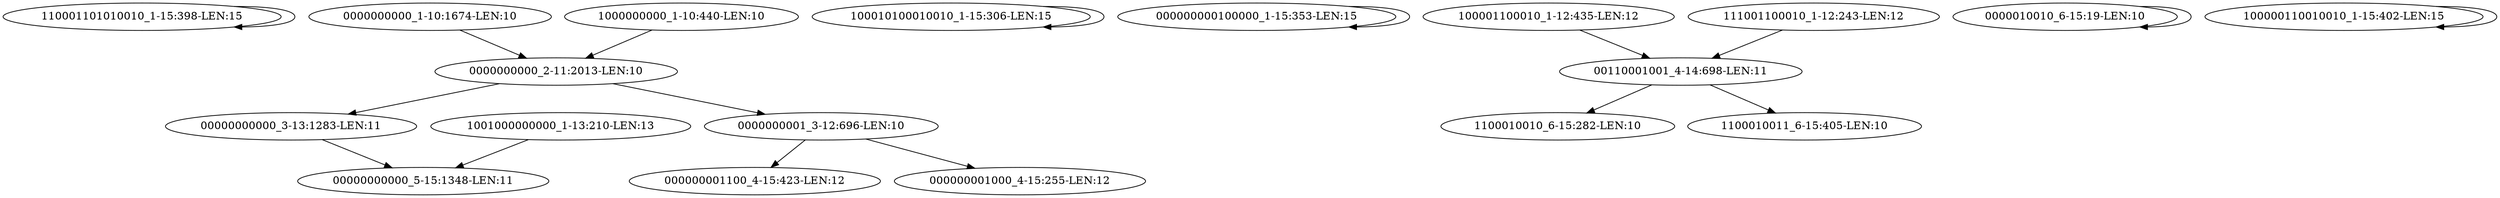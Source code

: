 digraph G {
    "110001101010010_1-15:398-LEN:15" -> "110001101010010_1-15:398-LEN:15";
    "0000000000_1-10:1674-LEN:10" -> "0000000000_2-11:2013-LEN:10";
    "00000000000_3-13:1283-LEN:11" -> "00000000000_5-15:1348-LEN:11";
    "1000000000_1-10:440-LEN:10" -> "0000000000_2-11:2013-LEN:10";
    "100010100010010_1-15:306-LEN:15" -> "100010100010010_1-15:306-LEN:15";
    "000000000100000_1-15:353-LEN:15" -> "000000000100000_1-15:353-LEN:15";
    "1001000000000_1-13:210-LEN:13" -> "00000000000_5-15:1348-LEN:11";
    "100001100010_1-12:435-LEN:12" -> "00110001001_4-14:698-LEN:11";
    "0000010010_6-15:19-LEN:10" -> "0000010010_6-15:19-LEN:10";
    "00110001001_4-14:698-LEN:11" -> "1100010010_6-15:282-LEN:10";
    "00110001001_4-14:698-LEN:11" -> "1100010011_6-15:405-LEN:10";
    "100000110010010_1-15:402-LEN:15" -> "100000110010010_1-15:402-LEN:15";
    "0000000001_3-12:696-LEN:10" -> "000000001100_4-15:423-LEN:12";
    "0000000001_3-12:696-LEN:10" -> "000000001000_4-15:255-LEN:12";
    "0000000000_2-11:2013-LEN:10" -> "00000000000_3-13:1283-LEN:11";
    "0000000000_2-11:2013-LEN:10" -> "0000000001_3-12:696-LEN:10";
    "111001100010_1-12:243-LEN:12" -> "00110001001_4-14:698-LEN:11";
}
